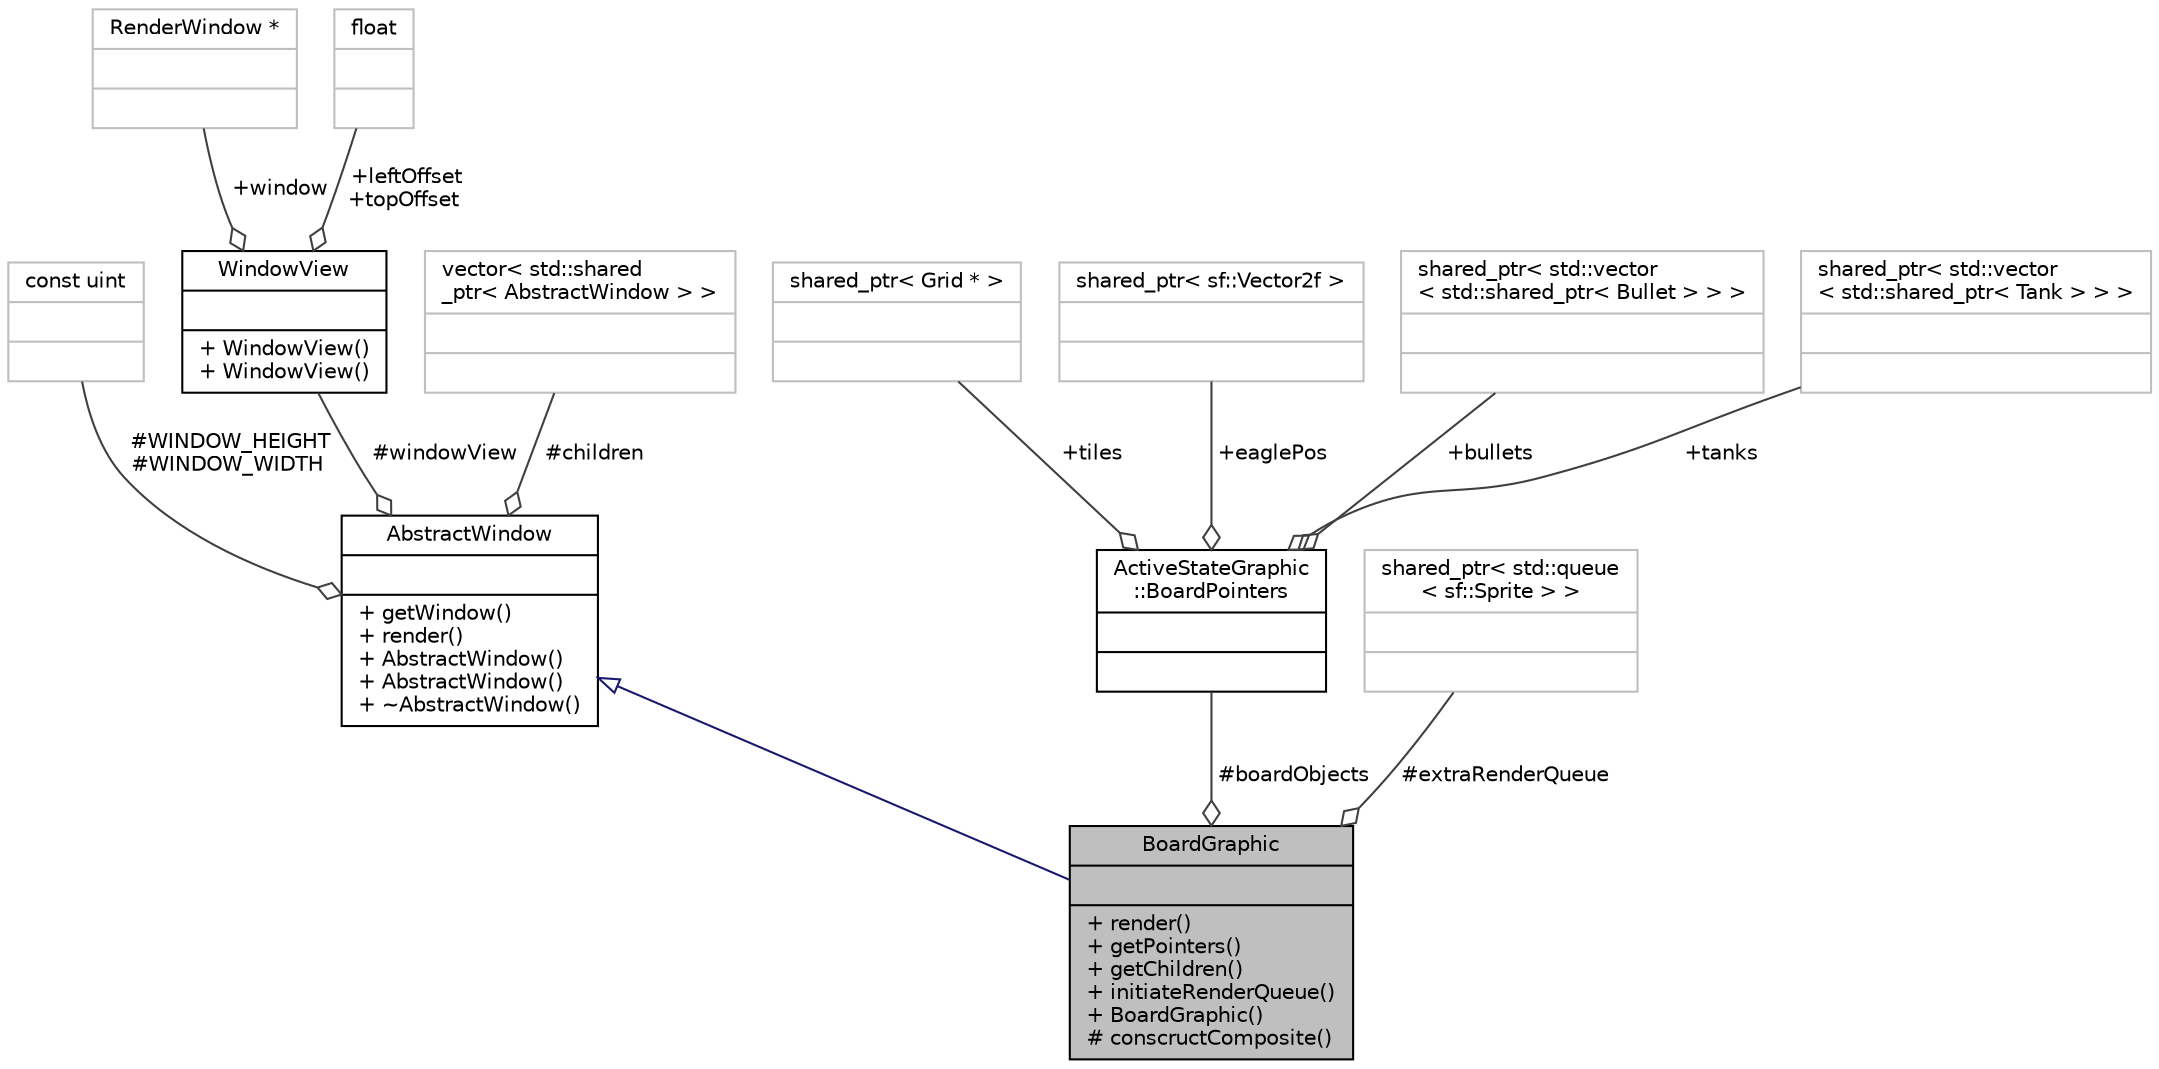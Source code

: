 digraph "BoardGraphic"
{
 // INTERACTIVE_SVG=YES
 // LATEX_PDF_SIZE
  bgcolor="transparent";
  edge [fontname="Helvetica",fontsize="10",labelfontname="Helvetica",labelfontsize="10"];
  node [fontname="Helvetica",fontsize="10",shape=record];
  Node1 [label="{BoardGraphic\n||+ render()\l+ getPointers()\l+ getChildren()\l+ initiateRenderQueue()\l+ BoardGraphic()\l# conscructComposite()\l}",height=0.2,width=0.4,color="black", fillcolor="grey75", style="filled", fontcolor="black",tooltip="Class responsible for board updates and render."];
  Node2 -> Node1 [dir="back",color="midnightblue",fontsize="10",style="solid",arrowtail="onormal",fontname="Helvetica"];
  Node2 [label="{AbstractWindow\n||+ getWindow()\l+ render()\l+ AbstractWindow()\l+ AbstractWindow()\l+ ~AbstractWindow()\l}",height=0.2,width=0.4,color="black",URL="$class_abstract_window.html",tooltip="Contains main SFML functions."];
  Node3 -> Node2 [color="grey25",fontsize="10",style="solid",label=" #WINDOW_HEIGHT\n#WINDOW_WIDTH" ,arrowhead="odiamond",fontname="Helvetica"];
  Node3 [label="{const uint\n||}",height=0.2,width=0.4,color="grey75",tooltip=" "];
  Node4 -> Node2 [color="grey25",fontsize="10",style="solid",label=" #windowView" ,arrowhead="odiamond",fontname="Helvetica"];
  Node4 [label="{WindowView\n||+ WindowView()\l+ WindowView()\l}",height=0.2,width=0.4,color="black",URL="$struct_window_view.html",tooltip="Struct that contains the sf::RenderWindow nad offset of elements to render."];
  Node5 -> Node4 [color="grey25",fontsize="10",style="solid",label=" +window" ,arrowhead="odiamond",fontname="Helvetica"];
  Node5 [label="{RenderWindow *\n||}",height=0.2,width=0.4,color="grey75",tooltip=" "];
  Node6 -> Node4 [color="grey25",fontsize="10",style="solid",label=" +leftOffset\n+topOffset" ,arrowhead="odiamond",fontname="Helvetica"];
  Node6 [label="{float\n||}",height=0.2,width=0.4,color="grey75",tooltip=" "];
  Node7 -> Node2 [color="grey25",fontsize="10",style="solid",label=" #children" ,arrowhead="odiamond",fontname="Helvetica"];
  Node7 [label="{vector\< std::shared\l_ptr\< AbstractWindow \> \>\n||}",height=0.2,width=0.4,color="grey75",tooltip=" "];
  Node8 -> Node1 [color="grey25",fontsize="10",style="solid",label=" #boardObjects" ,arrowhead="odiamond",fontname="Helvetica"];
  Node8 [label="{ActiveStateGraphic\l::BoardPointers\n||}",height=0.2,width=0.4,color="black",URL="$struct_active_state_graphic_1_1_board_pointers.html",tooltip="Stores given board object pointers."];
  Node9 -> Node8 [color="grey25",fontsize="10",style="solid",label=" +tiles" ,arrowhead="odiamond",fontname="Helvetica"];
  Node9 [label="{shared_ptr\< Grid * \>\n||}",height=0.2,width=0.4,color="grey75",tooltip=" "];
  Node10 -> Node8 [color="grey25",fontsize="10",style="solid",label=" +eaglePos" ,arrowhead="odiamond",fontname="Helvetica"];
  Node10 [label="{shared_ptr\< sf::Vector2f \>\n||}",height=0.2,width=0.4,color="grey75",tooltip=" "];
  Node11 -> Node8 [color="grey25",fontsize="10",style="solid",label=" +bullets" ,arrowhead="odiamond",fontname="Helvetica"];
  Node11 [label="{shared_ptr\< std::vector\l\< std::shared_ptr\< Bullet \> \> \>\n||}",height=0.2,width=0.4,color="grey75",tooltip=" "];
  Node12 -> Node8 [color="grey25",fontsize="10",style="solid",label=" +tanks" ,arrowhead="odiamond",fontname="Helvetica"];
  Node12 [label="{shared_ptr\< std::vector\l\< std::shared_ptr\< Tank \> \> \>\n||}",height=0.2,width=0.4,color="grey75",tooltip=" "];
  Node13 -> Node1 [color="grey25",fontsize="10",style="solid",label=" #extraRenderQueue" ,arrowhead="odiamond",fontname="Helvetica"];
  Node13 [label="{shared_ptr\< std::queue\l\< sf::Sprite \> \>\n||}",height=0.2,width=0.4,color="grey75",tooltip=" "];
}

